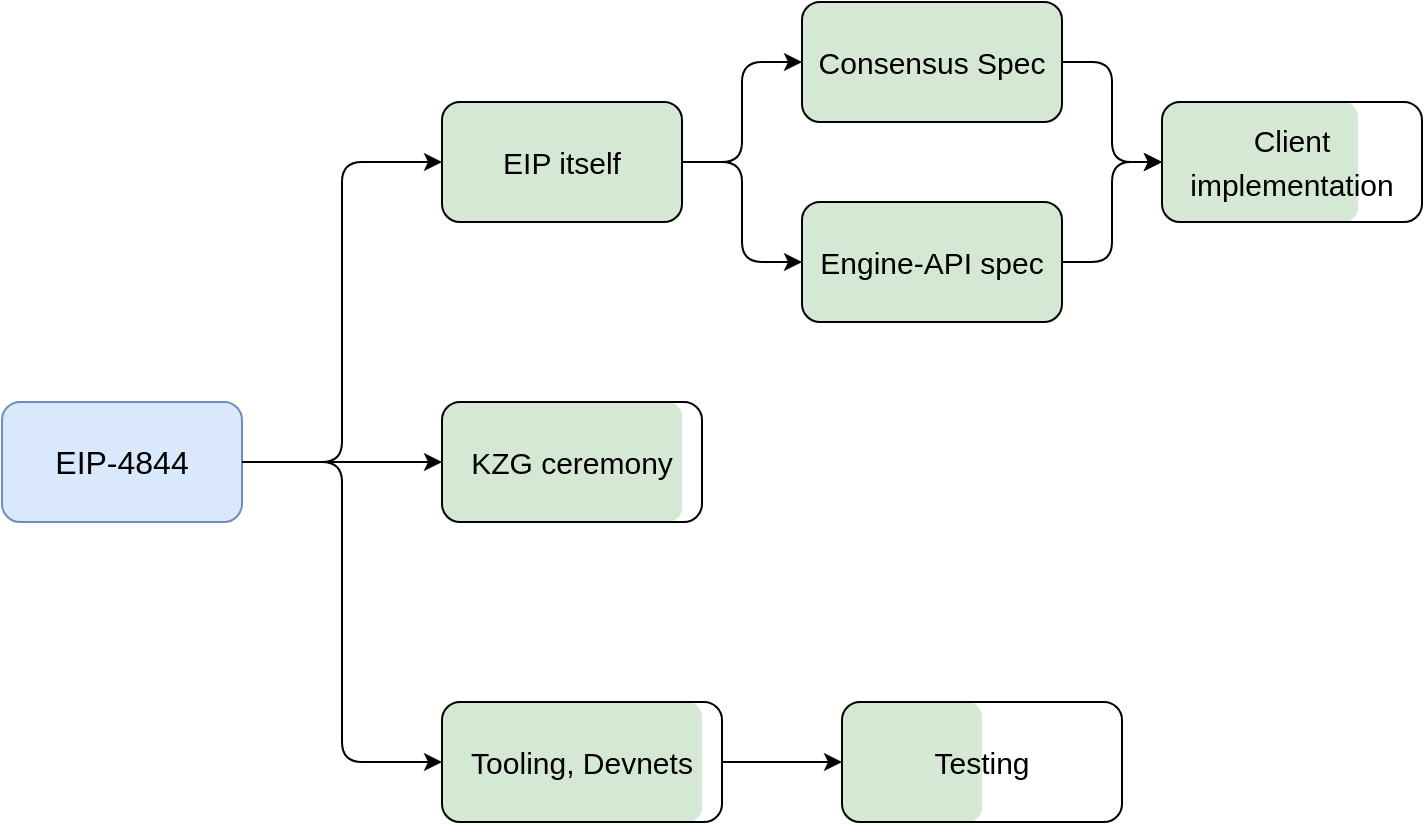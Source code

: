 <mxfile version="20.8.5" type="github">
  <diagram id="xjxomUsJOC9vYhl664Ct" name="Page-1">
    <mxGraphModel dx="2092" dy="796" grid="1" gridSize="10" guides="1" tooltips="1" connect="1" arrows="1" fold="1" page="1" pageScale="1" pageWidth="850" pageHeight="1100" math="0" shadow="0">
      <root>
        <mxCell id="0" />
        <mxCell id="1" parent="0" />
        <object label="" id="XgzPaaZ0s7mawGbcmJ4S-1">
          <mxCell style="rounded=1;whiteSpace=wrap;html=1;fontSize=16;labelBackgroundColor=none;glass=0;sketch=0;shadow=0;gradientDirection=east;fillStyle=auto;fillOpacity=100;imageWidth=24;arcSize=12;absoluteArcSize=0;overflow=visible;noLabel=0;resizeWidth=0;strokeOpacity=100;direction=east;portConstraintRotation=0;fixDash=0;dropTarget=0;metaEdit=0;backgroundOutline=0;autosize=0;imageAspect=1;fillColor=#d5e8d4;strokeWidth=1;strokeColor=none;" parent="1" vertex="1">
            <mxGeometry x="120" y="860" width="70" height="60" as="geometry" />
          </mxCell>
        </object>
        <mxCell id="xy5AybyZS4DWEqt7mpqy-16" value="&lt;font style=&quot;font-size: 15px;&quot;&gt;Testing&lt;/font&gt;" style="rounded=1;whiteSpace=wrap;html=1;fontSize=18;fillColor=none;" parent="1" vertex="1">
          <mxGeometry x="120" y="860" width="140" height="60" as="geometry" />
        </mxCell>
        <object label="" id="xy5AybyZS4DWEqt7mpqy-22">
          <mxCell style="rounded=1;whiteSpace=wrap;html=1;fontSize=16;labelBackgroundColor=none;glass=0;sketch=0;shadow=0;gradientDirection=east;fillStyle=auto;fillOpacity=100;imageWidth=24;arcSize=12;absoluteArcSize=0;overflow=visible;noLabel=0;resizeWidth=0;strokeOpacity=100;direction=east;portConstraintRotation=0;fixDash=0;dropTarget=0;metaEdit=0;backgroundOutline=0;autosize=0;imageAspect=1;fillColor=#d5e8d4;strokeWidth=1;strokeColor=none;" parent="1" vertex="1">
            <mxGeometry x="-80" y="710" width="120" height="60" as="geometry" />
          </mxCell>
        </object>
        <mxCell id="xy5AybyZS4DWEqt7mpqy-14" value="&lt;font style=&quot;font-size: 15px;&quot;&gt;KZG ceremony&lt;/font&gt;" style="rounded=1;whiteSpace=wrap;html=1;fontSize=18;fillColor=none;" parent="1" vertex="1">
          <mxGeometry x="-80" y="710" width="130" height="60" as="geometry" />
        </mxCell>
        <object label="" id="xy5AybyZS4DWEqt7mpqy-18">
          <mxCell style="rounded=1;whiteSpace=wrap;html=1;fontSize=16;labelBackgroundColor=none;glass=0;sketch=0;shadow=0;gradientDirection=east;fillStyle=auto;fillOpacity=100;imageWidth=24;arcSize=12;absoluteArcSize=0;overflow=visible;noLabel=0;resizeWidth=0;strokeOpacity=100;direction=east;portConstraintRotation=0;fixDash=0;dropTarget=0;metaEdit=0;backgroundOutline=0;autosize=0;imageAspect=1;fillColor=#d5e8d4;strokeWidth=1;strokeColor=none;" parent="1" vertex="1">
            <mxGeometry x="100" y="510" width="130" height="60" as="geometry" />
          </mxCell>
        </object>
        <mxCell id="xy5AybyZS4DWEqt7mpqy-10" value="&lt;font style=&quot;font-size: 15px;&quot;&gt;Consensus Spec&lt;/font&gt;" style="rounded=1;whiteSpace=wrap;html=1;fontSize=18;fillColor=none;" parent="1" vertex="1">
          <mxGeometry x="100" y="510" width="130" height="60" as="geometry" />
        </mxCell>
        <object label="" id="xy5AybyZS4DWEqt7mpqy-20">
          <mxCell style="rounded=1;whiteSpace=wrap;html=1;fontSize=16;labelBackgroundColor=none;glass=0;sketch=0;shadow=0;gradientDirection=east;fillStyle=auto;fillOpacity=100;imageWidth=24;arcSize=12;absoluteArcSize=0;overflow=visible;noLabel=0;resizeWidth=0;strokeOpacity=100;direction=east;portConstraintRotation=0;fixDash=0;dropTarget=0;metaEdit=0;backgroundOutline=0;autosize=0;imageAspect=1;fillColor=#d5e8d4;strokeWidth=1;strokeColor=none;" parent="1" vertex="1">
            <mxGeometry x="100" y="610" width="130" height="60" as="geometry" />
          </mxCell>
        </object>
        <mxCell id="xy5AybyZS4DWEqt7mpqy-11" value="&lt;span style=&quot;font-size: 15px;&quot;&gt;Engine-API spec&lt;/span&gt;" style="rounded=1;whiteSpace=wrap;html=1;fontSize=18;fillColor=none;" parent="1" vertex="1">
          <mxGeometry x="100" y="610" width="130" height="60" as="geometry" />
        </mxCell>
        <object label="" id="xy5AybyZS4DWEqt7mpqy-23">
          <mxCell style="rounded=1;whiteSpace=wrap;html=1;fontSize=16;labelBackgroundColor=none;glass=0;sketch=0;shadow=0;gradientDirection=east;fillStyle=auto;fillOpacity=100;imageWidth=24;arcSize=12;absoluteArcSize=0;overflow=visible;noLabel=0;resizeWidth=0;strokeOpacity=100;direction=east;portConstraintRotation=0;fixDash=0;dropTarget=0;metaEdit=0;backgroundOutline=0;autosize=0;imageAspect=1;fillColor=#d5e8d4;strokeWidth=1;strokeColor=none;" parent="1" vertex="1">
            <mxGeometry x="-80" y="860" width="130" height="60" as="geometry" />
          </mxCell>
        </object>
        <mxCell id="xy5AybyZS4DWEqt7mpqy-15" value="&lt;font style=&quot;font-size: 15px;&quot;&gt;Tooling, Devnets&lt;/font&gt;" style="rounded=1;whiteSpace=wrap;html=1;fontSize=18;fillColor=none;" parent="1" vertex="1">
          <mxGeometry x="-80" y="860" width="140" height="60" as="geometry" />
        </mxCell>
        <object label="" id="xy5AybyZS4DWEqt7mpqy-21">
          <mxCell style="rounded=1;whiteSpace=wrap;html=1;fontSize=16;labelBackgroundColor=none;glass=0;sketch=0;shadow=0;gradientDirection=east;fillStyle=auto;fillOpacity=100;imageWidth=24;arcSize=12;absoluteArcSize=0;overflow=visible;noLabel=0;resizeWidth=0;strokeOpacity=100;direction=east;portConstraintRotation=0;fixDash=0;dropTarget=0;metaEdit=0;backgroundOutline=0;autosize=0;imageAspect=1;fillColor=#d5e8d4;strokeWidth=1;strokeColor=none;" parent="1" vertex="1">
            <mxGeometry x="280" y="560" width="98" height="60" as="geometry" />
          </mxCell>
        </object>
        <mxCell id="xy5AybyZS4DWEqt7mpqy-13" value="&lt;font style=&quot;font-size: 15px;&quot;&gt;Client implementation&lt;/font&gt;" style="rounded=1;whiteSpace=wrap;html=1;fontSize=18;fillColor=none;" parent="1" vertex="1">
          <mxGeometry x="280" y="560" width="130" height="60" as="geometry" />
        </mxCell>
        <object label="" id="xy5AybyZS4DWEqt7mpqy-17">
          <mxCell style="rounded=1;whiteSpace=wrap;html=1;fontSize=16;labelBackgroundColor=none;glass=0;sketch=0;shadow=0;gradientDirection=east;fillStyle=auto;fillOpacity=100;imageWidth=24;arcSize=12;absoluteArcSize=0;overflow=visible;noLabel=0;resizeWidth=0;strokeOpacity=100;direction=east;portConstraintRotation=0;fixDash=0;dropTarget=0;metaEdit=0;backgroundOutline=0;autosize=0;imageAspect=1;fillColor=#d5e8d4;strokeWidth=1;strokeColor=none;" parent="1" vertex="1">
            <mxGeometry x="-80" y="560" width="120" height="60" as="geometry" />
          </mxCell>
        </object>
        <mxCell id="xy5AybyZS4DWEqt7mpqy-9" value="&lt;font style=&quot;font-size: 15px;&quot;&gt;EIP itself&lt;/font&gt;" style="rounded=1;whiteSpace=wrap;html=1;fontSize=18;fillColor=none;" parent="1" vertex="1">
          <mxGeometry x="-80" y="560" width="120" height="60" as="geometry" />
        </mxCell>
        <mxCell id="xy5AybyZS4DWEqt7mpqy-1" value="&lt;font style=&quot;font-size: 16px;&quot;&gt;EIP-4844&lt;/font&gt;" style="rounded=1;whiteSpace=wrap;html=1;fillColor=#dae8fc;strokeColor=#6c8ebf;" parent="1" vertex="1">
          <mxGeometry x="-300" y="710" width="120" height="60" as="geometry" />
        </mxCell>
        <mxCell id="xy5AybyZS4DWEqt7mpqy-26" value="" style="edgeStyle=orthogonalEdgeStyle;rounded=1;orthogonalLoop=1;jettySize=auto;html=1;fontSize=20;elbow=vertical;perimeterSpacing=0;strokeOpacity=100;fillOpacity=100;jumpStyle=none;sketch=0;shadow=0;spacingTop=110;spacingLeft=999;labelPosition=center;verticalLabelPosition=middle;align=center;verticalAlign=middle;textDirection=ltr;fontStyle=4;horizontal=0;exitX=1;exitY=0.5;exitDx=0;exitDy=0;entryX=0;entryY=0.5;entryDx=0;entryDy=0;" parent="1" source="xy5AybyZS4DWEqt7mpqy-1" target="xy5AybyZS4DWEqt7mpqy-9" edge="1">
          <mxGeometry relative="1" as="geometry">
            <mxPoint x="-135" y="590" as="targetPoint" />
            <mxPoint x="-200" y="480" as="sourcePoint" />
          </mxGeometry>
        </mxCell>
        <mxCell id="xy5AybyZS4DWEqt7mpqy-27" value="" style="edgeStyle=orthogonalEdgeStyle;rounded=1;orthogonalLoop=1;jettySize=auto;html=1;fontSize=20;elbow=vertical;perimeterSpacing=0;strokeOpacity=100;fillOpacity=100;jumpStyle=none;sketch=0;shadow=0;spacingTop=110;spacingLeft=999;labelPosition=center;verticalLabelPosition=middle;align=center;verticalAlign=middle;textDirection=ltr;fontStyle=4;horizontal=0;exitX=1;exitY=0.5;exitDx=0;exitDy=0;entryX=0;entryY=0.5;entryDx=0;entryDy=0;" parent="1" source="xy5AybyZS4DWEqt7mpqy-1" target="xy5AybyZS4DWEqt7mpqy-15" edge="1">
          <mxGeometry relative="1" as="geometry">
            <mxPoint x="-70" y="600" as="targetPoint" />
            <mxPoint x="-170" y="750" as="sourcePoint" />
          </mxGeometry>
        </mxCell>
        <mxCell id="xy5AybyZS4DWEqt7mpqy-28" value="" style="edgeStyle=orthogonalEdgeStyle;rounded=1;orthogonalLoop=1;jettySize=auto;html=1;fontSize=20;elbow=vertical;perimeterSpacing=0;strokeOpacity=100;fillOpacity=100;jumpStyle=none;sketch=0;shadow=0;spacingTop=110;spacingLeft=999;labelPosition=center;verticalLabelPosition=middle;align=center;verticalAlign=middle;textDirection=ltr;fontStyle=4;horizontal=0;exitX=1;exitY=0.5;exitDx=0;exitDy=0;" parent="1" source="xy5AybyZS4DWEqt7mpqy-1" edge="1">
          <mxGeometry relative="1" as="geometry">
            <mxPoint x="-80" y="740" as="targetPoint" />
            <mxPoint x="-160" y="760" as="sourcePoint" />
          </mxGeometry>
        </mxCell>
        <mxCell id="xy5AybyZS4DWEqt7mpqy-29" value="" style="edgeStyle=orthogonalEdgeStyle;rounded=1;orthogonalLoop=1;jettySize=auto;html=1;fontSize=20;elbow=vertical;perimeterSpacing=0;strokeOpacity=100;fillOpacity=100;jumpStyle=none;sketch=0;shadow=0;spacingTop=110;spacingLeft=999;labelPosition=center;verticalLabelPosition=middle;align=center;verticalAlign=middle;textDirection=ltr;fontStyle=4;horizontal=0;exitX=1;exitY=0.5;exitDx=0;exitDy=0;entryX=0;entryY=0.5;entryDx=0;entryDy=0;" parent="1" source="xy5AybyZS4DWEqt7mpqy-9" target="xy5AybyZS4DWEqt7mpqy-10" edge="1">
          <mxGeometry relative="1" as="geometry">
            <mxPoint x="-70" y="900" as="targetPoint" />
            <mxPoint x="-170" y="750" as="sourcePoint" />
          </mxGeometry>
        </mxCell>
        <mxCell id="xy5AybyZS4DWEqt7mpqy-30" value="" style="edgeStyle=orthogonalEdgeStyle;rounded=1;orthogonalLoop=1;jettySize=auto;html=1;fontSize=20;elbow=vertical;perimeterSpacing=0;strokeOpacity=100;fillOpacity=100;jumpStyle=none;sketch=0;shadow=0;spacingTop=110;spacingLeft=999;labelPosition=center;verticalLabelPosition=middle;align=center;verticalAlign=middle;textDirection=ltr;fontStyle=4;horizontal=0;exitX=1;exitY=0.5;exitDx=0;exitDy=0;entryX=0;entryY=0.5;entryDx=0;entryDy=0;" parent="1" source="xy5AybyZS4DWEqt7mpqy-9" target="xy5AybyZS4DWEqt7mpqy-11" edge="1">
          <mxGeometry relative="1" as="geometry">
            <mxPoint x="90" y="550" as="targetPoint" />
            <mxPoint x="50" y="600" as="sourcePoint" />
          </mxGeometry>
        </mxCell>
        <mxCell id="xy5AybyZS4DWEqt7mpqy-31" value="" style="edgeStyle=orthogonalEdgeStyle;rounded=1;orthogonalLoop=1;jettySize=auto;html=1;fontSize=20;elbow=vertical;perimeterSpacing=0;strokeOpacity=100;fillOpacity=100;jumpStyle=none;sketch=0;shadow=0;spacingTop=110;spacingLeft=999;labelPosition=center;verticalLabelPosition=middle;align=center;verticalAlign=middle;textDirection=ltr;fontStyle=4;horizontal=0;exitX=1;exitY=0.5;exitDx=0;exitDy=0;entryX=0;entryY=0.5;entryDx=0;entryDy=0;" parent="1" source="xy5AybyZS4DWEqt7mpqy-10" target="xy5AybyZS4DWEqt7mpqy-13" edge="1">
          <mxGeometry relative="1" as="geometry">
            <mxPoint x="110" y="650" as="targetPoint" />
            <mxPoint x="50" y="600" as="sourcePoint" />
          </mxGeometry>
        </mxCell>
        <mxCell id="xy5AybyZS4DWEqt7mpqy-32" value="" style="edgeStyle=orthogonalEdgeStyle;rounded=1;orthogonalLoop=1;jettySize=auto;html=1;fontSize=20;elbow=vertical;perimeterSpacing=0;strokeOpacity=100;fillOpacity=100;jumpStyle=none;sketch=0;shadow=0;spacingTop=110;spacingLeft=999;labelPosition=center;verticalLabelPosition=middle;align=center;verticalAlign=middle;textDirection=ltr;fontStyle=4;horizontal=0;exitX=1;exitY=0.5;exitDx=0;exitDy=0;entryX=0;entryY=0.5;entryDx=0;entryDy=0;" parent="1" source="xy5AybyZS4DWEqt7mpqy-11" target="xy5AybyZS4DWEqt7mpqy-13" edge="1">
          <mxGeometry relative="1" as="geometry">
            <mxPoint x="290" y="600" as="targetPoint" />
            <mxPoint x="240" y="550" as="sourcePoint" />
          </mxGeometry>
        </mxCell>
        <mxCell id="xy5AybyZS4DWEqt7mpqy-33" value="" style="edgeStyle=orthogonalEdgeStyle;rounded=1;orthogonalLoop=1;jettySize=auto;html=1;fontSize=20;elbow=vertical;perimeterSpacing=0;strokeOpacity=100;fillOpacity=100;jumpStyle=none;sketch=0;shadow=0;spacingTop=110;spacingLeft=999;labelPosition=center;verticalLabelPosition=middle;align=center;verticalAlign=middle;textDirection=ltr;fontStyle=4;horizontal=0;exitX=1;exitY=0.5;exitDx=0;exitDy=0;entryX=0;entryY=0.5;entryDx=0;entryDy=0;" parent="1" source="xy5AybyZS4DWEqt7mpqy-15" target="xy5AybyZS4DWEqt7mpqy-16" edge="1">
          <mxGeometry relative="1" as="geometry">
            <mxPoint x="300" y="610" as="targetPoint" />
            <mxPoint x="250" y="560" as="sourcePoint" />
          </mxGeometry>
        </mxCell>
      </root>
    </mxGraphModel>
  </diagram>
</mxfile>
